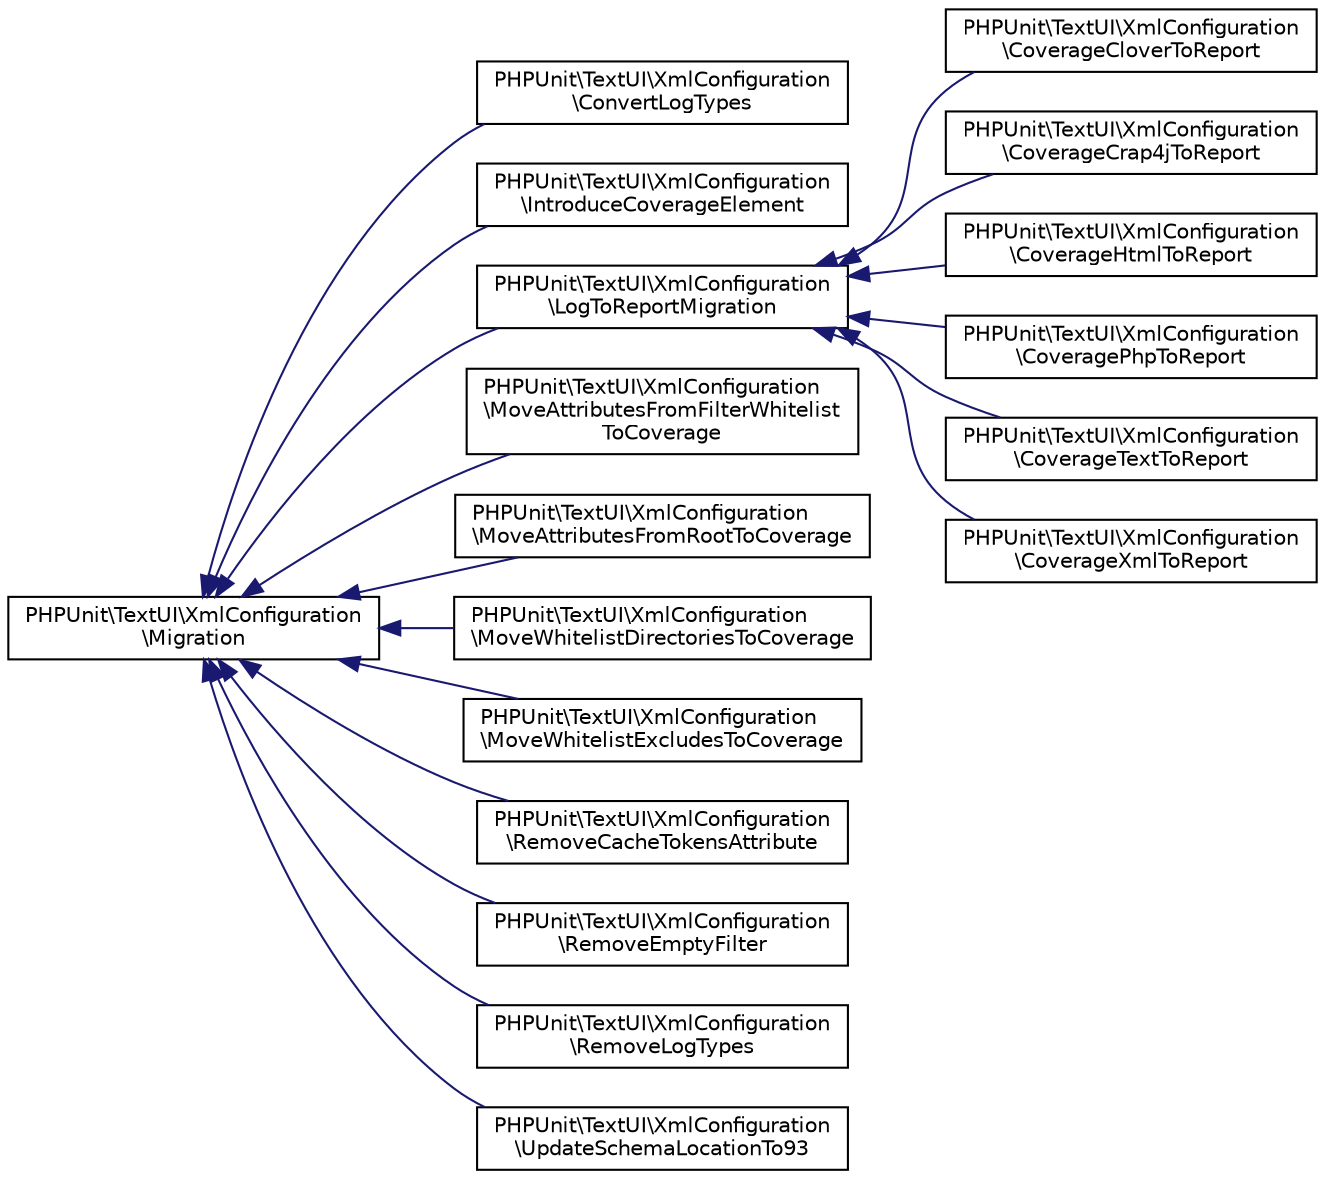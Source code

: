 digraph "Graphical Class Hierarchy"
{
  edge [fontname="Helvetica",fontsize="10",labelfontname="Helvetica",labelfontsize="10"];
  node [fontname="Helvetica",fontsize="10",shape=record];
  rankdir="LR";
  Node0 [label="PHPUnit\\TextUI\\XmlConfiguration\l\\Migration",height=0.2,width=0.4,color="black", fillcolor="white", style="filled",URL="$interfacePHPUnit_1_1TextUI_1_1XmlConfiguration_1_1Migration.html"];
  Node0 -> Node1 [dir="back",color="midnightblue",fontsize="10",style="solid",fontname="Helvetica"];
  Node1 [label="PHPUnit\\TextUI\\XmlConfiguration\l\\ConvertLogTypes",height=0.2,width=0.4,color="black", fillcolor="white", style="filled",URL="$classPHPUnit_1_1TextUI_1_1XmlConfiguration_1_1ConvertLogTypes.html"];
  Node0 -> Node2 [dir="back",color="midnightblue",fontsize="10",style="solid",fontname="Helvetica"];
  Node2 [label="PHPUnit\\TextUI\\XmlConfiguration\l\\IntroduceCoverageElement",height=0.2,width=0.4,color="black", fillcolor="white", style="filled",URL="$classPHPUnit_1_1TextUI_1_1XmlConfiguration_1_1IntroduceCoverageElement.html"];
  Node0 -> Node3 [dir="back",color="midnightblue",fontsize="10",style="solid",fontname="Helvetica"];
  Node3 [label="PHPUnit\\TextUI\\XmlConfiguration\l\\LogToReportMigration",height=0.2,width=0.4,color="black", fillcolor="white", style="filled",URL="$classPHPUnit_1_1TextUI_1_1XmlConfiguration_1_1LogToReportMigration.html"];
  Node3 -> Node4 [dir="back",color="midnightblue",fontsize="10",style="solid",fontname="Helvetica"];
  Node4 [label="PHPUnit\\TextUI\\XmlConfiguration\l\\CoverageCloverToReport",height=0.2,width=0.4,color="black", fillcolor="white", style="filled",URL="$classPHPUnit_1_1TextUI_1_1XmlConfiguration_1_1CoverageCloverToReport.html"];
  Node3 -> Node5 [dir="back",color="midnightblue",fontsize="10",style="solid",fontname="Helvetica"];
  Node5 [label="PHPUnit\\TextUI\\XmlConfiguration\l\\CoverageCrap4jToReport",height=0.2,width=0.4,color="black", fillcolor="white", style="filled",URL="$classPHPUnit_1_1TextUI_1_1XmlConfiguration_1_1CoverageCrap4jToReport.html"];
  Node3 -> Node6 [dir="back",color="midnightblue",fontsize="10",style="solid",fontname="Helvetica"];
  Node6 [label="PHPUnit\\TextUI\\XmlConfiguration\l\\CoverageHtmlToReport",height=0.2,width=0.4,color="black", fillcolor="white", style="filled",URL="$classPHPUnit_1_1TextUI_1_1XmlConfiguration_1_1CoverageHtmlToReport.html"];
  Node3 -> Node7 [dir="back",color="midnightblue",fontsize="10",style="solid",fontname="Helvetica"];
  Node7 [label="PHPUnit\\TextUI\\XmlConfiguration\l\\CoveragePhpToReport",height=0.2,width=0.4,color="black", fillcolor="white", style="filled",URL="$classPHPUnit_1_1TextUI_1_1XmlConfiguration_1_1CoveragePhpToReport.html"];
  Node3 -> Node8 [dir="back",color="midnightblue",fontsize="10",style="solid",fontname="Helvetica"];
  Node8 [label="PHPUnit\\TextUI\\XmlConfiguration\l\\CoverageTextToReport",height=0.2,width=0.4,color="black", fillcolor="white", style="filled",URL="$classPHPUnit_1_1TextUI_1_1XmlConfiguration_1_1CoverageTextToReport.html"];
  Node3 -> Node9 [dir="back",color="midnightblue",fontsize="10",style="solid",fontname="Helvetica"];
  Node9 [label="PHPUnit\\TextUI\\XmlConfiguration\l\\CoverageXmlToReport",height=0.2,width=0.4,color="black", fillcolor="white", style="filled",URL="$classPHPUnit_1_1TextUI_1_1XmlConfiguration_1_1CoverageXmlToReport.html"];
  Node0 -> Node10 [dir="back",color="midnightblue",fontsize="10",style="solid",fontname="Helvetica"];
  Node10 [label="PHPUnit\\TextUI\\XmlConfiguration\l\\MoveAttributesFromFilterWhitelist\lToCoverage",height=0.2,width=0.4,color="black", fillcolor="white", style="filled",URL="$classPHPUnit_1_1TextUI_1_1XmlConfiguration_1_1MoveAttributesFromFilterWhitelistToCoverage.html"];
  Node0 -> Node11 [dir="back",color="midnightblue",fontsize="10",style="solid",fontname="Helvetica"];
  Node11 [label="PHPUnit\\TextUI\\XmlConfiguration\l\\MoveAttributesFromRootToCoverage",height=0.2,width=0.4,color="black", fillcolor="white", style="filled",URL="$classPHPUnit_1_1TextUI_1_1XmlConfiguration_1_1MoveAttributesFromRootToCoverage.html"];
  Node0 -> Node12 [dir="back",color="midnightblue",fontsize="10",style="solid",fontname="Helvetica"];
  Node12 [label="PHPUnit\\TextUI\\XmlConfiguration\l\\MoveWhitelistDirectoriesToCoverage",height=0.2,width=0.4,color="black", fillcolor="white", style="filled",URL="$classPHPUnit_1_1TextUI_1_1XmlConfiguration_1_1MoveWhitelistDirectoriesToCoverage.html"];
  Node0 -> Node13 [dir="back",color="midnightblue",fontsize="10",style="solid",fontname="Helvetica"];
  Node13 [label="PHPUnit\\TextUI\\XmlConfiguration\l\\MoveWhitelistExcludesToCoverage",height=0.2,width=0.4,color="black", fillcolor="white", style="filled",URL="$classPHPUnit_1_1TextUI_1_1XmlConfiguration_1_1MoveWhitelistExcludesToCoverage.html"];
  Node0 -> Node14 [dir="back",color="midnightblue",fontsize="10",style="solid",fontname="Helvetica"];
  Node14 [label="PHPUnit\\TextUI\\XmlConfiguration\l\\RemoveCacheTokensAttribute",height=0.2,width=0.4,color="black", fillcolor="white", style="filled",URL="$classPHPUnit_1_1TextUI_1_1XmlConfiguration_1_1RemoveCacheTokensAttribute.html"];
  Node0 -> Node15 [dir="back",color="midnightblue",fontsize="10",style="solid",fontname="Helvetica"];
  Node15 [label="PHPUnit\\TextUI\\XmlConfiguration\l\\RemoveEmptyFilter",height=0.2,width=0.4,color="black", fillcolor="white", style="filled",URL="$classPHPUnit_1_1TextUI_1_1XmlConfiguration_1_1RemoveEmptyFilter.html"];
  Node0 -> Node16 [dir="back",color="midnightblue",fontsize="10",style="solid",fontname="Helvetica"];
  Node16 [label="PHPUnit\\TextUI\\XmlConfiguration\l\\RemoveLogTypes",height=0.2,width=0.4,color="black", fillcolor="white", style="filled",URL="$classPHPUnit_1_1TextUI_1_1XmlConfiguration_1_1RemoveLogTypes.html"];
  Node0 -> Node17 [dir="back",color="midnightblue",fontsize="10",style="solid",fontname="Helvetica"];
  Node17 [label="PHPUnit\\TextUI\\XmlConfiguration\l\\UpdateSchemaLocationTo93",height=0.2,width=0.4,color="black", fillcolor="white", style="filled",URL="$classPHPUnit_1_1TextUI_1_1XmlConfiguration_1_1UpdateSchemaLocationTo93.html"];
}
